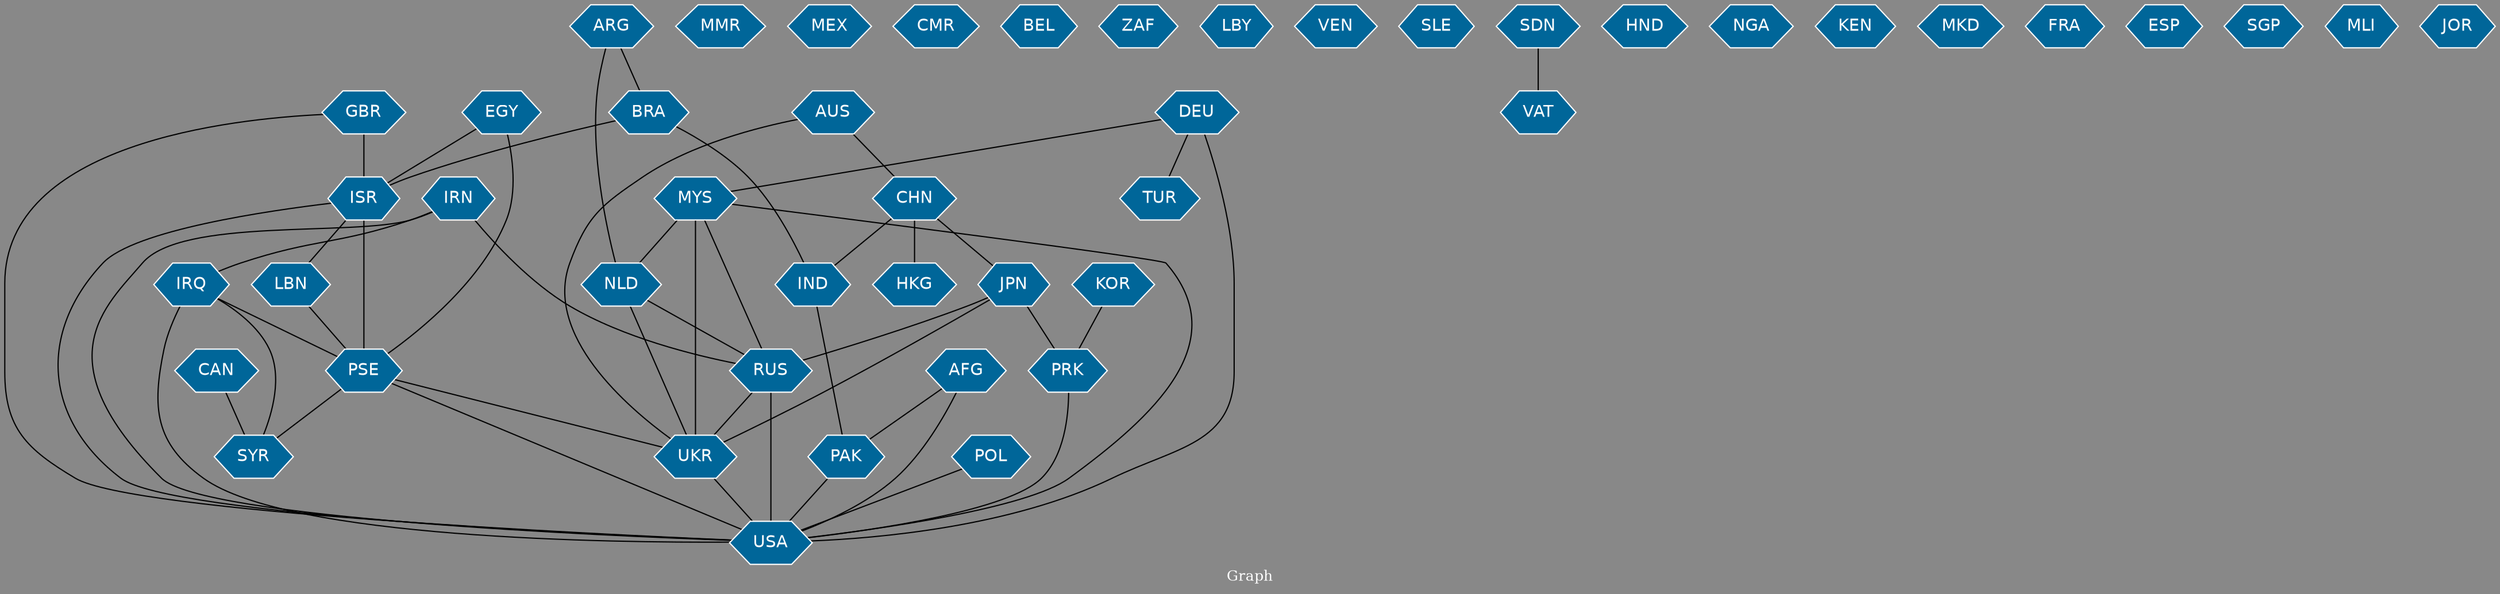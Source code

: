 // Countries together in item graph
graph {
	graph [bgcolor="#888888" fontcolor=white fontsize=12 label="Graph" outputorder=edgesfirst overlap=prism]
	node [color=white fillcolor="#006699" fontcolor=white fontname=Helvetica shape=hexagon style=filled]
	edge [arrowhead=open color=black fontcolor=white fontname=Courier fontsize=12]
		AFG [label=AFG]
		EGY [label=EGY]
		UKR [label=UKR]
		MMR [label=MMR]
		IRQ [label=IRQ]
		PSE [label=PSE]
		MYS [label=MYS]
		RUS [label=RUS]
		DEU [label=DEU]
		ISR [label=ISR]
		MEX [label=MEX]
		USA [label=USA]
		IRN [label=IRN]
		IND [label=IND]
		SYR [label=SYR]
		CHN [label=CHN]
		CMR [label=CMR]
		GBR [label=GBR]
		BEL [label=BEL]
		HKG [label=HKG]
		JPN [label=JPN]
		NLD [label=NLD]
		PAK [label=PAK]
		TUR [label=TUR]
		ZAF [label=ZAF]
		AUS [label=AUS]
		LBY [label=LBY]
		LBN [label=LBN]
		VEN [label=VEN]
		BRA [label=BRA]
		SLE [label=SLE]
		KOR [label=KOR]
		VAT [label=VAT]
		ARG [label=ARG]
		POL [label=POL]
		HND [label=HND]
		PRK [label=PRK]
		NGA [label=NGA]
		KEN [label=KEN]
		MKD [label=MKD]
		FRA [label=FRA]
		CAN [label=CAN]
		SDN [label=SDN]
		ESP [label=ESP]
		SGP [label=SGP]
		MLI [label=MLI]
		JOR [label=JOR]
			AUS -- UKR [weight=2]
			KOR -- PRK [weight=2]
			ISR -- PSE [weight=166]
			IND -- PAK [weight=2]
			IRN -- RUS [weight=1]
			PAK -- USA [weight=1]
			MYS -- NLD [weight=6]
			EGY -- PSE [weight=2]
			IRQ -- USA [weight=3]
			PSE -- SYR [weight=1]
			NLD -- RUS [weight=1]
			ARG -- BRA [weight=1]
			EGY -- ISR [weight=1]
			MYS -- USA [weight=3]
			CHN -- IND [weight=1]
			MYS -- RUS [weight=4]
			SDN -- VAT [weight=1]
			NLD -- UKR [weight=1]
			POL -- USA [weight=1]
			GBR -- ISR [weight=2]
			DEU -- TUR [weight=1]
			BRA -- ISR [weight=1]
			AFG -- USA [weight=2]
			GBR -- USA [weight=1]
			JPN -- PRK [weight=3]
			IRQ -- PSE [weight=1]
			CHN -- JPN [weight=2]
			JPN -- UKR [weight=1]
			RUS -- USA [weight=4]
			LBN -- PSE [weight=2]
			JPN -- RUS [weight=1]
			DEU -- USA [weight=2]
			RUS -- UKR [weight=23]
			PSE -- USA [weight=3]
			IRQ -- SYR [weight=1]
			IRN -- USA [weight=1]
			CAN -- SYR [weight=2]
			ISR -- USA [weight=3]
			UKR -- USA [weight=2]
			PSE -- UKR [weight=1]
			MYS -- UKR [weight=18]
			AUS -- CHN [weight=2]
			IRN -- IRQ [weight=4]
			PRK -- USA [weight=1]
			ARG -- NLD [weight=1]
			AFG -- PAK [weight=2]
			ISR -- LBN [weight=2]
			DEU -- MYS [weight=1]
			BRA -- IND [weight=1]
			CHN -- HKG [weight=3]
}